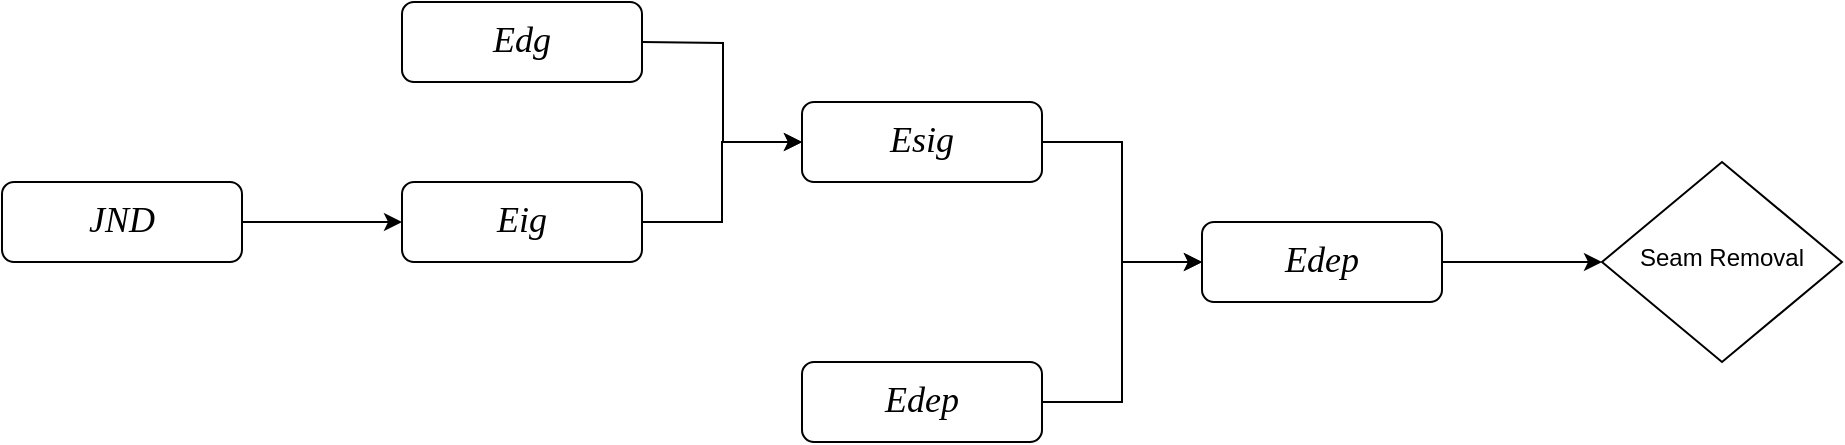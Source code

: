 <mxfile version="14.2.9" type="github">
  <diagram id="C5RBs43oDa-KdzZeNtuy" name="Page-1">
    <mxGraphModel dx="1222" dy="600" grid="1" gridSize="10" guides="1" tooltips="1" connect="1" arrows="1" fold="1" page="1" pageScale="1" pageWidth="1169" pageHeight="827" math="0" shadow="0">
      <root>
        <mxCell id="WIyWlLk6GJQsqaUBKTNV-0" />
        <mxCell id="WIyWlLk6GJQsqaUBKTNV-1" parent="WIyWlLk6GJQsqaUBKTNV-0" />
        <mxCell id="6A3cOg1NRh7-2hzxL0SA-3" style="edgeStyle=orthogonalEdgeStyle;rounded=0;orthogonalLoop=1;jettySize=auto;html=1;exitX=1;exitY=0.5;exitDx=0;exitDy=0;entryX=0;entryY=0.5;entryDx=0;entryDy=0;" edge="1" parent="WIyWlLk6GJQsqaUBKTNV-1" source="WIyWlLk6GJQsqaUBKTNV-3" target="6A3cOg1NRh7-2hzxL0SA-1">
          <mxGeometry relative="1" as="geometry" />
        </mxCell>
        <mxCell id="WIyWlLk6GJQsqaUBKTNV-3" value="&lt;i&gt;&lt;span style=&quot;line-height: 107% ; font-family: &amp;#34;cmmi10&amp;#34;&quot;&gt;&lt;font style=&quot;font-size: 18px&quot;&gt;Esig&lt;/font&gt;&lt;/span&gt;&lt;/i&gt;" style="rounded=1;whiteSpace=wrap;html=1;fontSize=12;glass=0;strokeWidth=1;shadow=0;" parent="WIyWlLk6GJQsqaUBKTNV-1" vertex="1">
          <mxGeometry x="440" y="80" width="120" height="40" as="geometry" />
        </mxCell>
        <mxCell id="WIyWlLk6GJQsqaUBKTNV-6" value="Seam Removal" style="rhombus;whiteSpace=wrap;html=1;shadow=0;fontFamily=Helvetica;fontSize=12;align=center;strokeWidth=1;spacing=6;spacingTop=-4;" parent="WIyWlLk6GJQsqaUBKTNV-1" vertex="1">
          <mxGeometry x="840" y="110" width="120" height="100" as="geometry" />
        </mxCell>
        <mxCell id="6A3cOg1NRh7-2hzxL0SA-2" style="edgeStyle=orthogonalEdgeStyle;rounded=0;orthogonalLoop=1;jettySize=auto;html=1;exitX=1;exitY=0.5;exitDx=0;exitDy=0;entryX=0;entryY=0.5;entryDx=0;entryDy=0;" edge="1" parent="WIyWlLk6GJQsqaUBKTNV-1" source="WIyWlLk6GJQsqaUBKTNV-7" target="6A3cOg1NRh7-2hzxL0SA-1">
          <mxGeometry relative="1" as="geometry">
            <mxPoint x="570" y="230" as="targetPoint" />
            <Array as="points">
              <mxPoint x="600" y="230" />
              <mxPoint x="600" y="160" />
            </Array>
          </mxGeometry>
        </mxCell>
        <mxCell id="WIyWlLk6GJQsqaUBKTNV-7" value="&lt;i&gt;&lt;span style=&quot;line-height: 107% ; font-family: &amp;#34;cmmi10&amp;#34;&quot;&gt;&lt;font style=&quot;font-size: 18px&quot;&gt;Edep&lt;/font&gt;&lt;/span&gt;&lt;/i&gt;" style="rounded=1;whiteSpace=wrap;html=1;fontSize=12;glass=0;strokeWidth=1;shadow=0;" parent="WIyWlLk6GJQsqaUBKTNV-1" vertex="1">
          <mxGeometry x="440" y="210" width="120" height="40" as="geometry" />
        </mxCell>
        <mxCell id="6A3cOg1NRh7-2hzxL0SA-4" style="edgeStyle=orthogonalEdgeStyle;rounded=0;orthogonalLoop=1;jettySize=auto;html=1;exitX=1;exitY=0.5;exitDx=0;exitDy=0;entryX=0;entryY=0.5;entryDx=0;entryDy=0;" edge="1" parent="WIyWlLk6GJQsqaUBKTNV-1" source="6A3cOg1NRh7-2hzxL0SA-1" target="WIyWlLk6GJQsqaUBKTNV-6">
          <mxGeometry relative="1" as="geometry" />
        </mxCell>
        <mxCell id="6A3cOg1NRh7-2hzxL0SA-1" value="&lt;i&gt;&lt;span style=&quot;line-height: 107% ; font-family: &amp;#34;cmmi10&amp;#34;&quot;&gt;&lt;font style=&quot;font-size: 18px&quot;&gt;Edep&lt;/font&gt;&lt;/span&gt;&lt;/i&gt;" style="rounded=1;whiteSpace=wrap;html=1;fontSize=12;glass=0;strokeWidth=1;shadow=0;" vertex="1" parent="WIyWlLk6GJQsqaUBKTNV-1">
          <mxGeometry x="640" y="140" width="120" height="40" as="geometry" />
        </mxCell>
        <mxCell id="6A3cOg1NRh7-2hzxL0SA-7" style="edgeStyle=orthogonalEdgeStyle;rounded=0;orthogonalLoop=1;jettySize=auto;html=1;exitX=1;exitY=0.5;exitDx=0;exitDy=0;entryX=0;entryY=0.5;entryDx=0;entryDy=0;" edge="1" parent="WIyWlLk6GJQsqaUBKTNV-1" target="WIyWlLk6GJQsqaUBKTNV-3">
          <mxGeometry relative="1" as="geometry">
            <mxPoint x="360" y="50" as="sourcePoint" />
          </mxGeometry>
        </mxCell>
        <mxCell id="6A3cOg1NRh7-2hzxL0SA-5" value="&lt;i&gt;&lt;span style=&quot;line-height: 107% ; font-family: &amp;#34;cmmi10&amp;#34;&quot;&gt;&lt;font style=&quot;font-size: 18px&quot;&gt;Edg&lt;/font&gt;&lt;/span&gt;&lt;/i&gt;" style="rounded=1;whiteSpace=wrap;html=1;fontSize=12;glass=0;strokeWidth=1;shadow=0;" vertex="1" parent="WIyWlLk6GJQsqaUBKTNV-1">
          <mxGeometry x="240" y="30" width="120" height="40" as="geometry" />
        </mxCell>
        <mxCell id="6A3cOg1NRh7-2hzxL0SA-8" style="edgeStyle=orthogonalEdgeStyle;rounded=0;orthogonalLoop=1;jettySize=auto;html=1;exitX=1;exitY=0.5;exitDx=0;exitDy=0;entryX=0;entryY=0.5;entryDx=0;entryDy=0;" edge="1" parent="WIyWlLk6GJQsqaUBKTNV-1" source="6A3cOg1NRh7-2hzxL0SA-6" target="WIyWlLk6GJQsqaUBKTNV-3">
          <mxGeometry relative="1" as="geometry">
            <mxPoint x="430" y="170" as="targetPoint" />
            <mxPoint x="370" y="140" as="sourcePoint" />
          </mxGeometry>
        </mxCell>
        <mxCell id="6A3cOg1NRh7-2hzxL0SA-6" value="&lt;i&gt;&lt;span style=&quot;line-height: 107% ; font-family: &amp;#34;cmmi10&amp;#34;&quot;&gt;&lt;font style=&quot;font-size: 18px&quot;&gt;Eig&lt;/font&gt;&lt;/span&gt;&lt;/i&gt;" style="rounded=1;whiteSpace=wrap;html=1;fontSize=12;glass=0;strokeWidth=1;shadow=0;" vertex="1" parent="WIyWlLk6GJQsqaUBKTNV-1">
          <mxGeometry x="240" y="120" width="120" height="40" as="geometry" />
        </mxCell>
        <mxCell id="6A3cOg1NRh7-2hzxL0SA-12" style="edgeStyle=orthogonalEdgeStyle;rounded=0;orthogonalLoop=1;jettySize=auto;html=1;exitX=1;exitY=0.5;exitDx=0;exitDy=0;entryX=0;entryY=0.5;entryDx=0;entryDy=0;" edge="1" parent="WIyWlLk6GJQsqaUBKTNV-1" source="6A3cOg1NRh7-2hzxL0SA-10" target="6A3cOg1NRh7-2hzxL0SA-6">
          <mxGeometry relative="1" as="geometry" />
        </mxCell>
        <mxCell id="6A3cOg1NRh7-2hzxL0SA-10" value="&lt;i&gt;&lt;span style=&quot;line-height: 107% ; font-family: &amp;#34;cmmi10&amp;#34;&quot;&gt;&lt;font style=&quot;font-size: 18px&quot;&gt;JND&lt;/font&gt;&lt;/span&gt;&lt;/i&gt;" style="rounded=1;whiteSpace=wrap;html=1;fontSize=12;glass=0;strokeWidth=1;shadow=0;" vertex="1" parent="WIyWlLk6GJQsqaUBKTNV-1">
          <mxGeometry x="40" y="120" width="120" height="40" as="geometry" />
        </mxCell>
      </root>
    </mxGraphModel>
  </diagram>
</mxfile>
